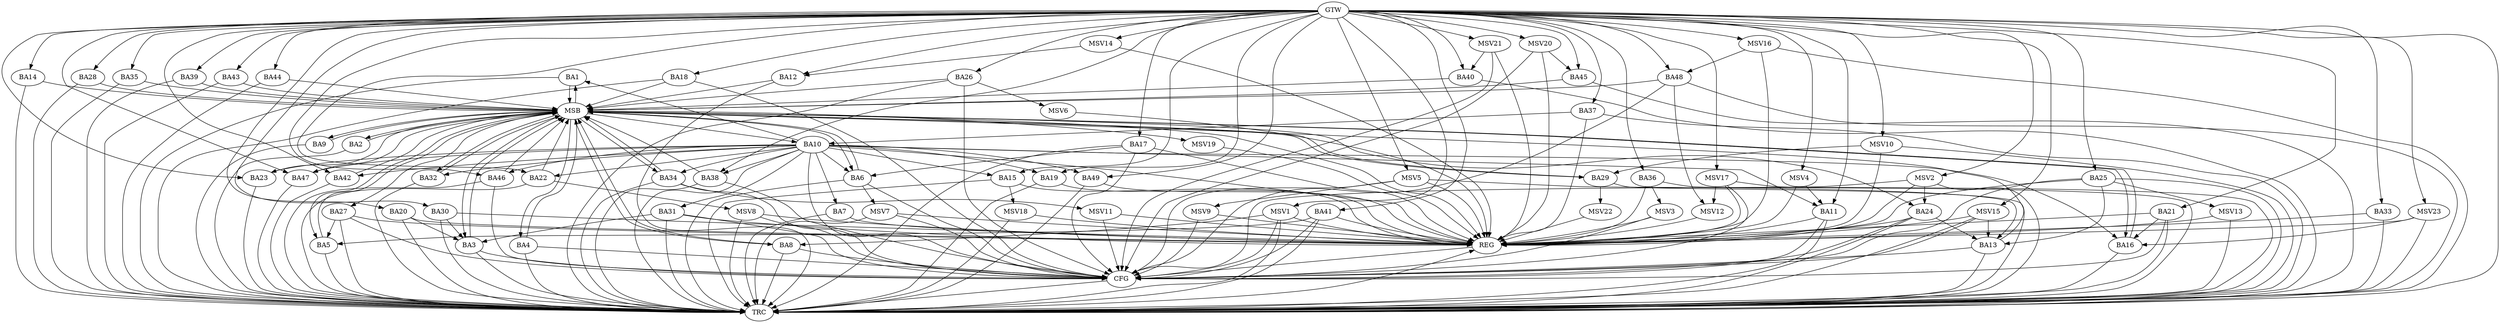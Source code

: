 strict digraph G {
  BA1 [ label="BA1" ];
  BA2 [ label="BA2" ];
  BA3 [ label="BA3" ];
  BA4 [ label="BA4" ];
  BA5 [ label="BA5" ];
  BA6 [ label="BA6" ];
  BA7 [ label="BA7" ];
  BA8 [ label="BA8" ];
  BA9 [ label="BA9" ];
  BA10 [ label="BA10" ];
  BA11 [ label="BA11" ];
  BA12 [ label="BA12" ];
  BA13 [ label="BA13" ];
  BA14 [ label="BA14" ];
  BA15 [ label="BA15" ];
  BA16 [ label="BA16" ];
  BA17 [ label="BA17" ];
  BA18 [ label="BA18" ];
  BA19 [ label="BA19" ];
  BA20 [ label="BA20" ];
  BA21 [ label="BA21" ];
  BA22 [ label="BA22" ];
  BA23 [ label="BA23" ];
  BA24 [ label="BA24" ];
  BA25 [ label="BA25" ];
  BA26 [ label="BA26" ];
  BA27 [ label="BA27" ];
  BA28 [ label="BA28" ];
  BA29 [ label="BA29" ];
  BA30 [ label="BA30" ];
  BA31 [ label="BA31" ];
  BA32 [ label="BA32" ];
  BA33 [ label="BA33" ];
  BA34 [ label="BA34" ];
  BA35 [ label="BA35" ];
  BA36 [ label="BA36" ];
  BA37 [ label="BA37" ];
  BA38 [ label="BA38" ];
  BA39 [ label="BA39" ];
  BA40 [ label="BA40" ];
  BA41 [ label="BA41" ];
  BA42 [ label="BA42" ];
  BA43 [ label="BA43" ];
  BA44 [ label="BA44" ];
  BA45 [ label="BA45" ];
  BA46 [ label="BA46" ];
  BA47 [ label="BA47" ];
  BA48 [ label="BA48" ];
  BA49 [ label="BA49" ];
  GTW [ label="GTW" ];
  REG [ label="REG" ];
  MSB [ label="MSB" ];
  CFG [ label="CFG" ];
  TRC [ label="TRC" ];
  MSV1 [ label="MSV1" ];
  MSV2 [ label="MSV2" ];
  MSV3 [ label="MSV3" ];
  MSV4 [ label="MSV4" ];
  MSV5 [ label="MSV5" ];
  MSV6 [ label="MSV6" ];
  MSV7 [ label="MSV7" ];
  MSV8 [ label="MSV8" ];
  MSV9 [ label="MSV9" ];
  MSV10 [ label="MSV10" ];
  MSV11 [ label="MSV11" ];
  MSV12 [ label="MSV12" ];
  MSV13 [ label="MSV13" ];
  MSV14 [ label="MSV14" ];
  MSV15 [ label="MSV15" ];
  MSV16 [ label="MSV16" ];
  MSV17 [ label="MSV17" ];
  MSV18 [ label="MSV18" ];
  MSV19 [ label="MSV19" ];
  MSV20 [ label="MSV20" ];
  MSV21 [ label="MSV21" ];
  MSV22 [ label="MSV22" ];
  MSV23 [ label="MSV23" ];
  BA10 -> BA6;
  BA17 -> BA6;
  BA20 -> BA3;
  BA21 -> BA16;
  BA24 -> BA13;
  BA25 -> BA13;
  BA27 -> BA5;
  BA30 -> BA3;
  BA31 -> BA3;
  BA37 -> BA10;
  BA41 -> BA5;
  GTW -> BA11;
  GTW -> BA12;
  GTW -> BA14;
  GTW -> BA15;
  GTW -> BA17;
  GTW -> BA18;
  GTW -> BA19;
  GTW -> BA20;
  GTW -> BA21;
  GTW -> BA22;
  GTW -> BA23;
  GTW -> BA25;
  GTW -> BA26;
  GTW -> BA28;
  GTW -> BA30;
  GTW -> BA33;
  GTW -> BA35;
  GTW -> BA36;
  GTW -> BA37;
  GTW -> BA38;
  GTW -> BA39;
  GTW -> BA40;
  GTW -> BA41;
  GTW -> BA42;
  GTW -> BA43;
  GTW -> BA44;
  GTW -> BA45;
  GTW -> BA46;
  GTW -> BA47;
  GTW -> BA48;
  GTW -> BA49;
  BA7 -> REG;
  BA10 -> REG;
  BA11 -> REG;
  BA15 -> REG;
  BA17 -> REG;
  BA19 -> REG;
  BA20 -> REG;
  BA21 -> REG;
  BA24 -> REG;
  BA25 -> REG;
  BA27 -> REG;
  BA30 -> REG;
  BA31 -> REG;
  BA33 -> REG;
  BA36 -> REG;
  BA37 -> REG;
  BA41 -> REG;
  BA49 -> REG;
  BA1 -> MSB;
  MSB -> BA2;
  MSB -> REG;
  BA2 -> MSB;
  MSB -> BA1;
  BA3 -> MSB;
  BA4 -> MSB;
  BA5 -> MSB;
  MSB -> BA3;
  BA6 -> MSB;
  BA8 -> MSB;
  MSB -> BA5;
  BA9 -> MSB;
  BA12 -> MSB;
  MSB -> BA4;
  BA13 -> MSB;
  BA14 -> MSB;
  MSB -> BA9;
  BA16 -> MSB;
  MSB -> BA10;
  BA18 -> MSB;
  BA22 -> MSB;
  BA23 -> MSB;
  BA26 -> MSB;
  MSB -> BA16;
  BA28 -> MSB;
  MSB -> BA8;
  BA29 -> MSB;
  BA32 -> MSB;
  BA34 -> MSB;
  BA35 -> MSB;
  MSB -> BA29;
  BA38 -> MSB;
  MSB -> BA32;
  BA39 -> MSB;
  MSB -> BA6;
  BA40 -> MSB;
  MSB -> BA34;
  BA42 -> MSB;
  BA43 -> MSB;
  BA44 -> MSB;
  MSB -> BA27;
  BA45 -> MSB;
  BA46 -> MSB;
  MSB -> BA24;
  BA47 -> MSB;
  BA48 -> MSB;
  BA17 -> CFG;
  BA31 -> CFG;
  BA41 -> CFG;
  BA21 -> CFG;
  BA48 -> CFG;
  BA11 -> CFG;
  BA26 -> CFG;
  BA8 -> CFG;
  BA25 -> CFG;
  BA13 -> CFG;
  BA18 -> CFG;
  BA34 -> CFG;
  BA6 -> CFG;
  BA27 -> CFG;
  BA3 -> CFG;
  BA38 -> CFG;
  BA24 -> CFG;
  BA10 -> CFG;
  BA46 -> CFG;
  BA4 -> CFG;
  REG -> CFG;
  BA1 -> TRC;
  BA2 -> TRC;
  BA3 -> TRC;
  BA4 -> TRC;
  BA5 -> TRC;
  BA6 -> TRC;
  BA7 -> TRC;
  BA8 -> TRC;
  BA9 -> TRC;
  BA10 -> TRC;
  BA11 -> TRC;
  BA12 -> TRC;
  BA13 -> TRC;
  BA14 -> TRC;
  BA15 -> TRC;
  BA16 -> TRC;
  BA17 -> TRC;
  BA18 -> TRC;
  BA19 -> TRC;
  BA20 -> TRC;
  BA21 -> TRC;
  BA22 -> TRC;
  BA23 -> TRC;
  BA24 -> TRC;
  BA25 -> TRC;
  BA26 -> TRC;
  BA27 -> TRC;
  BA28 -> TRC;
  BA29 -> TRC;
  BA30 -> TRC;
  BA31 -> TRC;
  BA32 -> TRC;
  BA33 -> TRC;
  BA34 -> TRC;
  BA35 -> TRC;
  BA36 -> TRC;
  BA37 -> TRC;
  BA38 -> TRC;
  BA39 -> TRC;
  BA40 -> TRC;
  BA41 -> TRC;
  BA42 -> TRC;
  BA43 -> TRC;
  BA44 -> TRC;
  BA45 -> TRC;
  BA46 -> TRC;
  BA47 -> TRC;
  BA48 -> TRC;
  BA49 -> TRC;
  GTW -> TRC;
  CFG -> TRC;
  TRC -> REG;
  BA10 -> BA42;
  BA10 -> BA31;
  BA10 -> BA22;
  BA10 -> BA47;
  BA10 -> BA38;
  BA10 -> BA49;
  BA10 -> BA16;
  BA10 -> BA15;
  BA10 -> BA11;
  BA10 -> BA19;
  BA10 -> BA32;
  BA10 -> BA46;
  BA10 -> BA1;
  BA10 -> BA34;
  BA10 -> BA23;
  BA10 -> BA7;
  MSV1 -> BA8;
  GTW -> MSV1;
  MSV1 -> REG;
  MSV1 -> TRC;
  MSV1 -> CFG;
  MSV2 -> BA24;
  GTW -> MSV2;
  MSV2 -> REG;
  MSV2 -> TRC;
  MSV2 -> CFG;
  BA36 -> MSV3;
  MSV3 -> REG;
  MSV3 -> CFG;
  MSV4 -> BA11;
  GTW -> MSV4;
  MSV4 -> REG;
  MSV5 -> BA13;
  GTW -> MSV5;
  MSV5 -> REG;
  MSV5 -> CFG;
  BA26 -> MSV6;
  MSV6 -> REG;
  BA6 -> MSV7;
  MSV7 -> REG;
  MSV7 -> TRC;
  MSV7 -> CFG;
  BA22 -> MSV8;
  MSV8 -> REG;
  MSV8 -> TRC;
  MSV8 -> CFG;
  MSV5 -> MSV9;
  MSV9 -> REG;
  MSV9 -> CFG;
  MSV10 -> BA29;
  GTW -> MSV10;
  MSV10 -> REG;
  MSV10 -> TRC;
  BA34 -> MSV11;
  MSV11 -> REG;
  MSV11 -> CFG;
  BA48 -> MSV12;
  MSV12 -> REG;
  BA25 -> MSV13;
  MSV13 -> REG;
  MSV13 -> TRC;
  MSV14 -> BA12;
  GTW -> MSV14;
  MSV14 -> REG;
  MSV15 -> BA13;
  GTW -> MSV15;
  MSV15 -> REG;
  MSV15 -> TRC;
  MSV15 -> CFG;
  MSV16 -> BA48;
  GTW -> MSV16;
  MSV16 -> REG;
  MSV16 -> TRC;
  MSV17 -> MSV12;
  GTW -> MSV17;
  MSV17 -> REG;
  MSV17 -> TRC;
  MSV17 -> CFG;
  BA15 -> MSV18;
  MSV18 -> REG;
  MSV18 -> TRC;
  MSB -> MSV19;
  MSV19 -> REG;
  MSV20 -> BA45;
  GTW -> MSV20;
  MSV20 -> REG;
  MSV20 -> CFG;
  MSV21 -> BA40;
  GTW -> MSV21;
  MSV21 -> REG;
  MSV21 -> CFG;
  BA29 -> MSV22;
  MSV22 -> REG;
  MSV23 -> BA16;
  GTW -> MSV23;
  MSV23 -> REG;
  MSV23 -> TRC;
}
